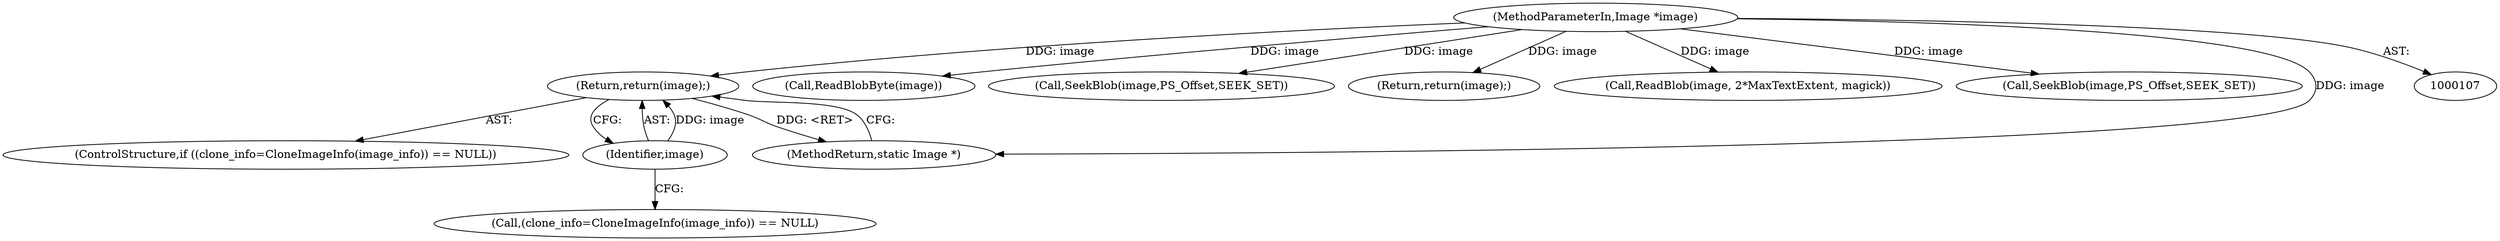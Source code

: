 digraph "0_ImageMagick_a251039393f423c7858e63cab6aa98d17b8b7a41@pointer" {
"1000127" [label="(Return,return(image);)"];
"1000128" [label="(Identifier,image)"];
"1000108" [label="(MethodParameterIn,Image *image)"];
"1000186" [label="(Call,ReadBlobByte(image))"];
"1000127" [label="(Return,return(image);)"];
"1000173" [label="(Call,SeekBlob(image,PS_Offset,SEEK_SET))"];
"1000324" [label="(Return,return(image);)"];
"1000128" [label="(Identifier,image)"];
"1000120" [label="(ControlStructure,if ((clone_info=CloneImageInfo(image_info)) == NULL))"];
"1000121" [label="(Call,(clone_info=CloneImageInfo(image_info)) == NULL)"];
"1000165" [label="(Call,ReadBlob(image, 2*MaxTextExtent, magick))"];
"1000159" [label="(Call,SeekBlob(image,PS_Offset,SEEK_SET))"];
"1000326" [label="(MethodReturn,static Image *)"];
"1000108" [label="(MethodParameterIn,Image *image)"];
"1000127" -> "1000120"  [label="AST: "];
"1000127" -> "1000128"  [label="CFG: "];
"1000128" -> "1000127"  [label="AST: "];
"1000326" -> "1000127"  [label="CFG: "];
"1000127" -> "1000326"  [label="DDG: <RET>"];
"1000128" -> "1000127"  [label="DDG: image"];
"1000108" -> "1000127"  [label="DDG: image"];
"1000128" -> "1000121"  [label="CFG: "];
"1000108" -> "1000107"  [label="AST: "];
"1000108" -> "1000326"  [label="DDG: image"];
"1000108" -> "1000159"  [label="DDG: image"];
"1000108" -> "1000165"  [label="DDG: image"];
"1000108" -> "1000173"  [label="DDG: image"];
"1000108" -> "1000186"  [label="DDG: image"];
"1000108" -> "1000324"  [label="DDG: image"];
}
